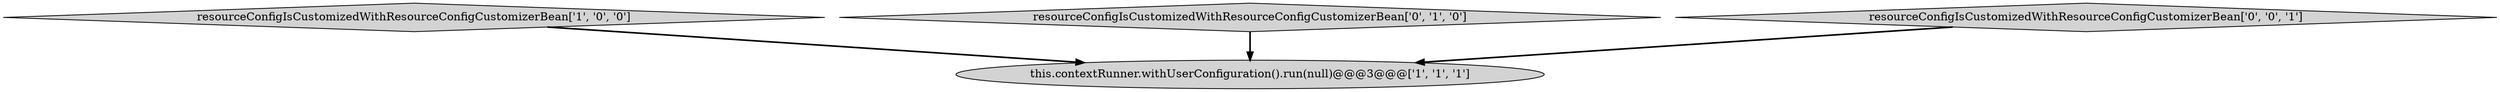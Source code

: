 digraph {
0 [style = filled, label = "resourceConfigIsCustomizedWithResourceConfigCustomizerBean['1', '0', '0']", fillcolor = lightgray, shape = diamond image = "AAA0AAABBB1BBB"];
2 [style = filled, label = "resourceConfigIsCustomizedWithResourceConfigCustomizerBean['0', '1', '0']", fillcolor = lightgray, shape = diamond image = "AAA0AAABBB2BBB"];
3 [style = filled, label = "resourceConfigIsCustomizedWithResourceConfigCustomizerBean['0', '0', '1']", fillcolor = lightgray, shape = diamond image = "AAA0AAABBB3BBB"];
1 [style = filled, label = "this.contextRunner.withUserConfiguration().run(null)@@@3@@@['1', '1', '1']", fillcolor = lightgray, shape = ellipse image = "AAA0AAABBB1BBB"];
0->1 [style = bold, label=""];
2->1 [style = bold, label=""];
3->1 [style = bold, label=""];
}
